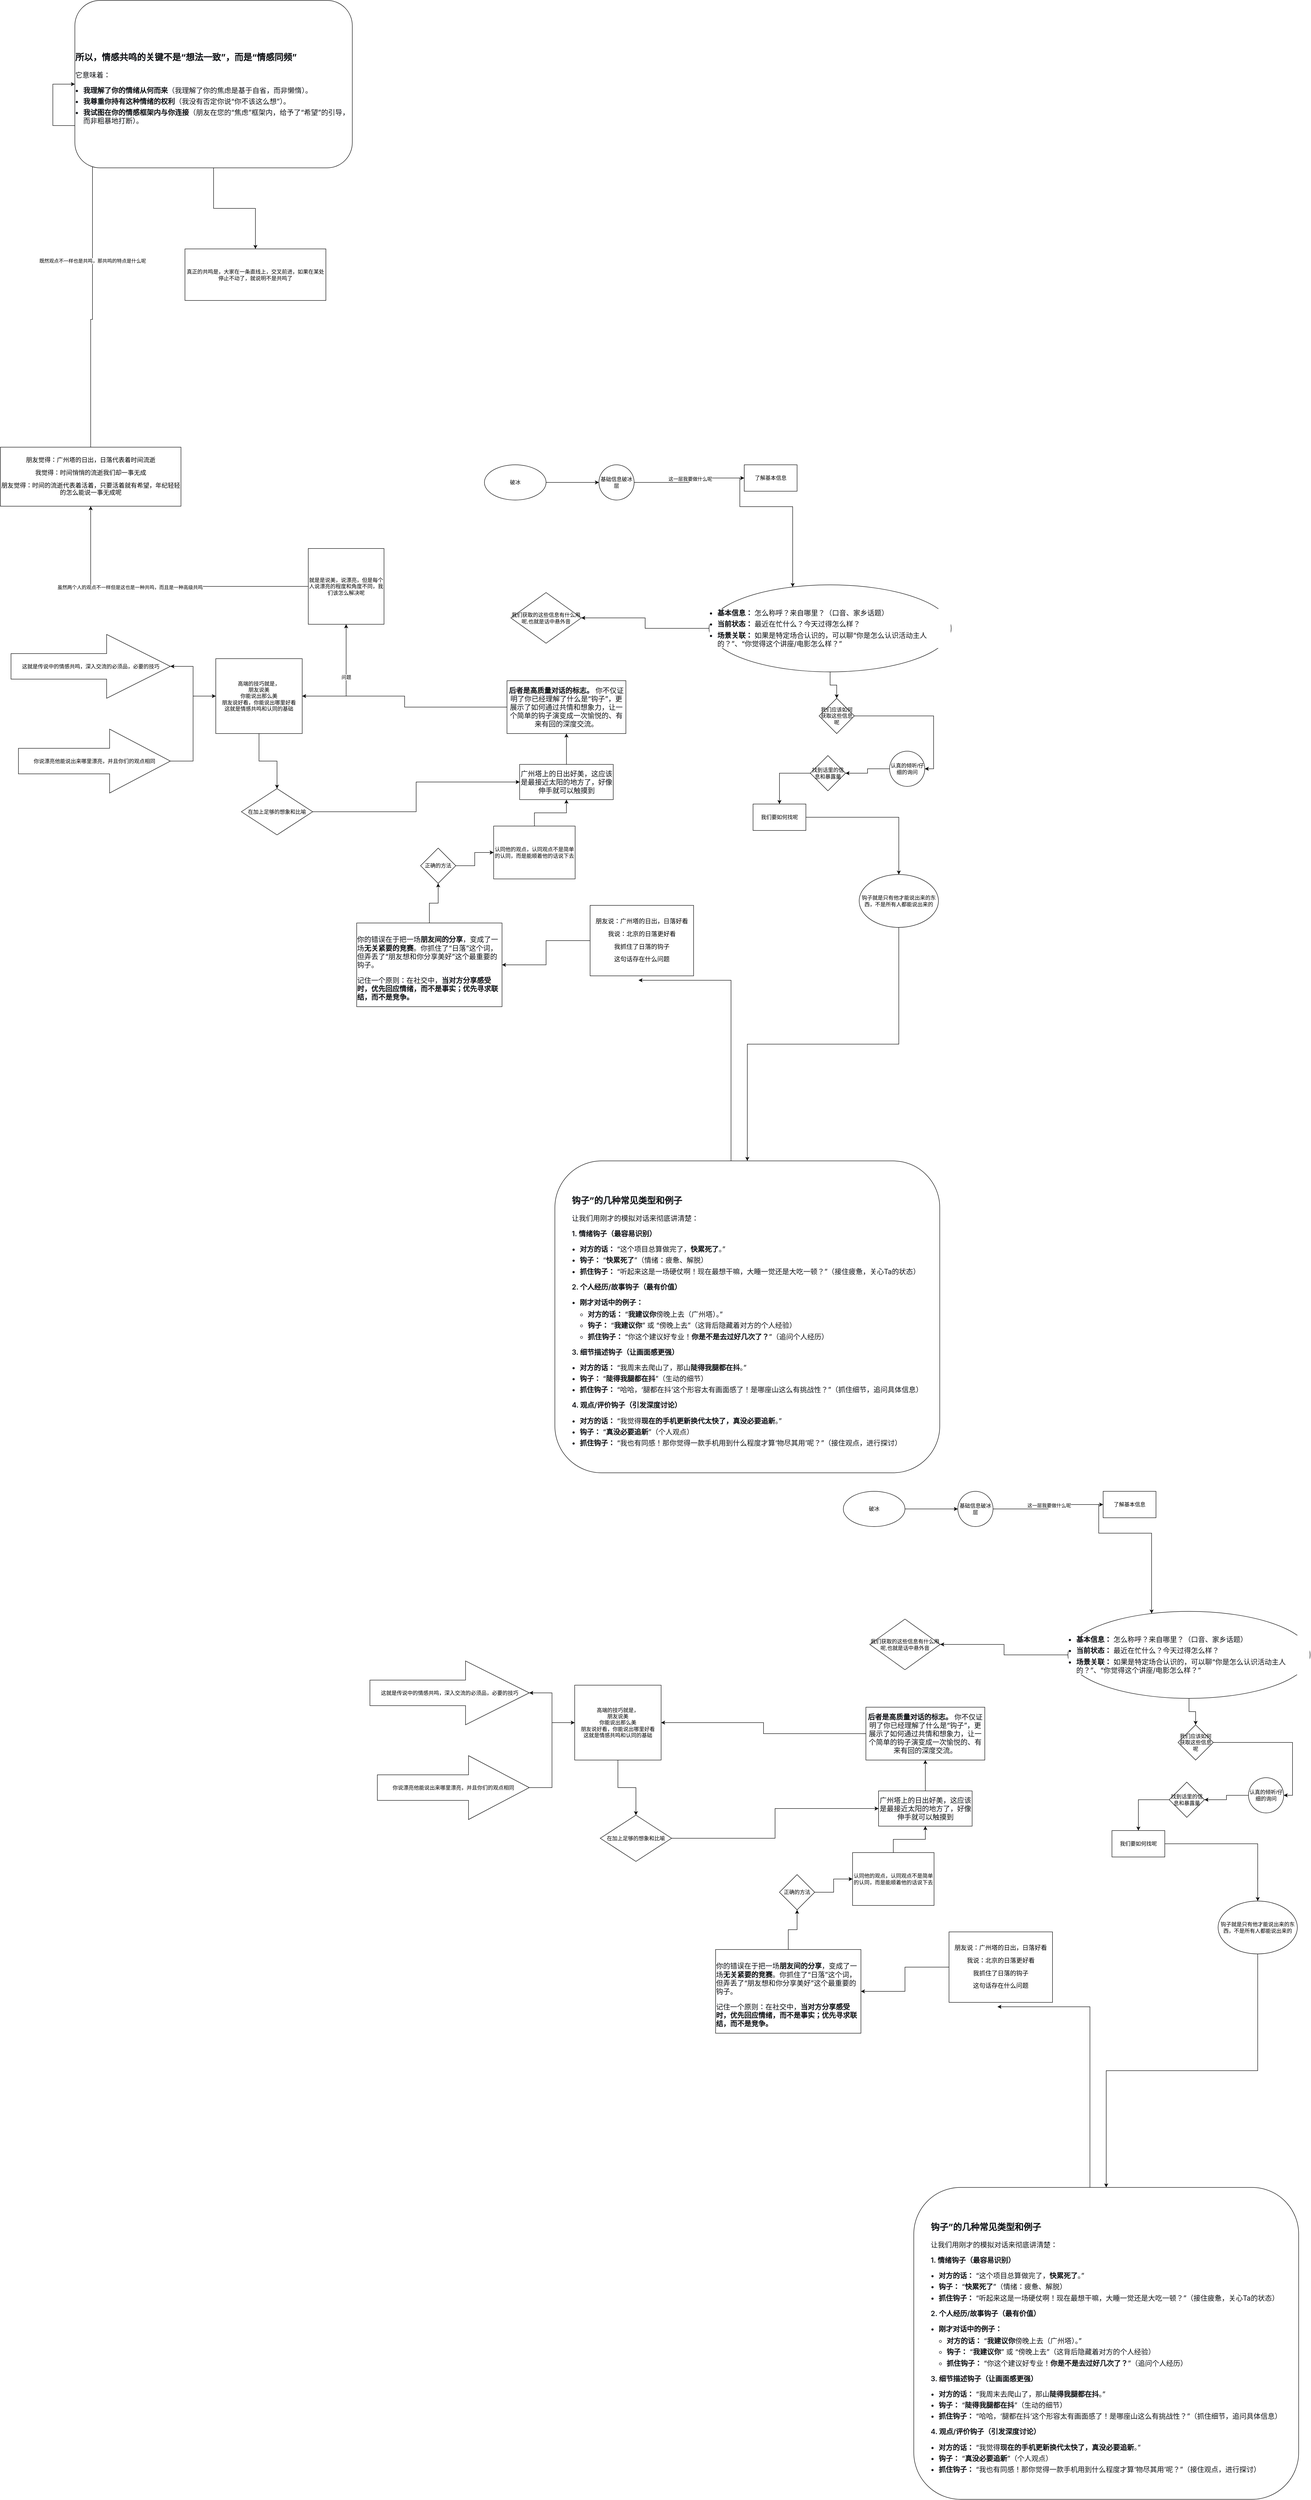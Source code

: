 <mxfile version="28.2.5">
  <diagram name="第 1 页" id="AGeTJb8UVXcxk-UrsSAC">
    <mxGraphModel dx="2333" dy="1997" grid="1" gridSize="10" guides="1" tooltips="1" connect="1" arrows="1" fold="1" page="1" pageScale="1" pageWidth="827" pageHeight="1169" math="0" shadow="0">
      <root>
        <mxCell id="0" />
        <mxCell id="1" parent="0" />
        <mxCell id="s5sqYUR8IV8YNfl6m3ap-2" style="edgeStyle=orthogonalEdgeStyle;rounded=0;orthogonalLoop=1;jettySize=auto;html=1;entryX=0;entryY=0.5;entryDx=0;entryDy=0;" parent="1" source="s5sqYUR8IV8YNfl6m3ap-1" target="s5sqYUR8IV8YNfl6m3ap-3" edge="1">
          <mxGeometry relative="1" as="geometry">
            <mxPoint x="540" y="320" as="targetPoint" />
          </mxGeometry>
        </mxCell>
        <mxCell id="s5sqYUR8IV8YNfl6m3ap-1" value="破冰" style="ellipse;whiteSpace=wrap;html=1;" parent="1" vertex="1">
          <mxGeometry x="300" y="280" width="140" height="80" as="geometry" />
        </mxCell>
        <mxCell id="s5sqYUR8IV8YNfl6m3ap-7" value="" style="edgeStyle=orthogonalEdgeStyle;rounded=0;orthogonalLoop=1;jettySize=auto;html=1;" parent="1" source="s5sqYUR8IV8YNfl6m3ap-3" target="s5sqYUR8IV8YNfl6m3ap-6" edge="1">
          <mxGeometry relative="1" as="geometry" />
        </mxCell>
        <mxCell id="s5sqYUR8IV8YNfl6m3ap-8" value="这一层我要做什么呢" style="edgeLabel;html=1;align=center;verticalAlign=middle;resizable=0;points=[];" parent="s5sqYUR8IV8YNfl6m3ap-7" vertex="1" connectable="0">
          <mxGeometry x="0.022" y="-2" relative="1" as="geometry">
            <mxPoint as="offset" />
          </mxGeometry>
        </mxCell>
        <mxCell id="s5sqYUR8IV8YNfl6m3ap-3" value="基础信息破冰层" style="ellipse;whiteSpace=wrap;html=1;" parent="1" vertex="1">
          <mxGeometry x="560" y="280" width="80" height="80" as="geometry" />
        </mxCell>
        <mxCell id="dfpeSX2jegoD5ngbccgk-2" value="" style="edgeStyle=orthogonalEdgeStyle;rounded=0;orthogonalLoop=1;jettySize=auto;html=1;" parent="1" source="s5sqYUR8IV8YNfl6m3ap-6" target="dfpeSX2jegoD5ngbccgk-1" edge="1">
          <mxGeometry relative="1" as="geometry">
            <Array as="points">
              <mxPoint x="880" y="310" />
              <mxPoint x="880" y="375" />
              <mxPoint x="1000" y="375" />
            </Array>
          </mxGeometry>
        </mxCell>
        <mxCell id="s5sqYUR8IV8YNfl6m3ap-6" value="了解基本信息" style="whiteSpace=wrap;html=1;" parent="1" vertex="1">
          <mxGeometry x="890" y="280" width="120" height="60" as="geometry" />
        </mxCell>
        <mxCell id="dfpeSX2jegoD5ngbccgk-5" value="" style="edgeStyle=orthogonalEdgeStyle;rounded=0;orthogonalLoop=1;jettySize=auto;html=1;" parent="1" source="dfpeSX2jegoD5ngbccgk-1" target="dfpeSX2jegoD5ngbccgk-4" edge="1">
          <mxGeometry relative="1" as="geometry" />
        </mxCell>
        <mxCell id="dfpeSX2jegoD5ngbccgk-31" style="edgeStyle=orthogonalEdgeStyle;rounded=0;orthogonalLoop=1;jettySize=auto;html=1;entryX=1;entryY=0.5;entryDx=0;entryDy=0;" parent="1" source="dfpeSX2jegoD5ngbccgk-1" target="dfpeSX2jegoD5ngbccgk-11" edge="1">
          <mxGeometry relative="1" as="geometry" />
        </mxCell>
        <mxCell id="dfpeSX2jegoD5ngbccgk-1" value="&lt;ul style=&quot;margin: 16px 0px; padding-left: 18px; color: rgb(15, 17, 21); font-family: quote-cjk-patch, Inter, system-ui, -apple-system, BlinkMacSystemFont, &amp;quot;Segoe UI&amp;quot;, Roboto, Oxygen, Ubuntu, Cantarell, &amp;quot;Open Sans&amp;quot;, &amp;quot;Helvetica Neue&amp;quot;, sans-serif; font-size: 16px; text-align: start; background-color: rgb(255, 255, 255);&quot;&gt;&lt;li&gt;&lt;p style=&quot;margin-top: 0px !important; margin-right: 0px; margin-bottom: 0px; margin-left: 0px;&quot; class=&quot;ds-markdown-paragraph&quot;&gt;&lt;span style=&quot;font-weight: 600;&quot;&gt;基本信息：&lt;/span&gt; 怎么称呼？来自哪里？（口音、家乡话题）&lt;/p&gt;&lt;/li&gt;&lt;li style=&quot;margin-top: 6px;&quot;&gt;&lt;p style=&quot;margin-top: 0px !important; margin-right: 0px; margin-bottom: 0px; margin-left: 0px;&quot; class=&quot;ds-markdown-paragraph&quot;&gt;&lt;span style=&quot;font-weight: 600;&quot;&gt;当前状态：&lt;/span&gt; 最近在忙什么？今天过得怎么样？&lt;/p&gt;&lt;/li&gt;&lt;li style=&quot;margin-top: 6px;&quot;&gt;&lt;p style=&quot;margin-top: 0px !important; margin-right: 0px; margin-bottom: 0px; margin-left: 0px;&quot; class=&quot;ds-markdown-paragraph&quot;&gt;&lt;span style=&quot;font-weight: 600;&quot;&gt;场景关联：&lt;/span&gt;&amp;nbsp;如果是特定场合认识的，可以聊“你是怎么认识活动主人的？”、“你觉得这个讲座/电影怎么样？”&lt;/p&gt;&lt;/li&gt;&lt;/ul&gt;" style="ellipse;whiteSpace=wrap;html=1;" parent="1" vertex="1">
          <mxGeometry x="810" y="552.5" width="550" height="197.5" as="geometry" />
        </mxCell>
        <mxCell id="dfpeSX2jegoD5ngbccgk-18" value="" style="edgeStyle=orthogonalEdgeStyle;rounded=0;orthogonalLoop=1;jettySize=auto;html=1;" parent="1" source="dfpeSX2jegoD5ngbccgk-3" target="dfpeSX2jegoD5ngbccgk-17" edge="1">
          <mxGeometry relative="1" as="geometry" />
        </mxCell>
        <mxCell id="dfpeSX2jegoD5ngbccgk-3" value="认真的倾听/仔细的询问" style="ellipse;whiteSpace=wrap;html=1;" parent="1" vertex="1">
          <mxGeometry x="1220" y="930" width="80" height="80" as="geometry" />
        </mxCell>
        <mxCell id="dfpeSX2jegoD5ngbccgk-6" style="edgeStyle=orthogonalEdgeStyle;rounded=0;orthogonalLoop=1;jettySize=auto;html=1;entryX=1;entryY=0.5;entryDx=0;entryDy=0;" parent="1" source="dfpeSX2jegoD5ngbccgk-4" target="dfpeSX2jegoD5ngbccgk-3" edge="1">
          <mxGeometry relative="1" as="geometry">
            <mxPoint x="780" y="810" as="targetPoint" />
          </mxGeometry>
        </mxCell>
        <mxCell id="dfpeSX2jegoD5ngbccgk-4" value="我们应该如何获取这些信息呢" style="rhombus;whiteSpace=wrap;html=1;" parent="1" vertex="1">
          <mxGeometry x="1060" y="810" width="80" height="80" as="geometry" />
        </mxCell>
        <mxCell id="dfpeSX2jegoD5ngbccgk-11" value="我们获取的这些信息有什么用呢,也就是话中悬外音" style="rhombus;whiteSpace=wrap;html=1;" parent="1" vertex="1">
          <mxGeometry x="360" y="570" width="160" height="115" as="geometry" />
        </mxCell>
        <mxCell id="dfpeSX2jegoD5ngbccgk-20" value="" style="edgeStyle=orthogonalEdgeStyle;rounded=0;orthogonalLoop=1;jettySize=auto;html=1;" parent="1" source="dfpeSX2jegoD5ngbccgk-17" target="dfpeSX2jegoD5ngbccgk-19" edge="1">
          <mxGeometry relative="1" as="geometry" />
        </mxCell>
        <mxCell id="dfpeSX2jegoD5ngbccgk-17" value="找到话里的信息和暴露量" style="rhombus;whiteSpace=wrap;html=1;" parent="1" vertex="1">
          <mxGeometry x="1040" y="940" width="80" height="80" as="geometry" />
        </mxCell>
        <mxCell id="dfpeSX2jegoD5ngbccgk-22" value="" style="edgeStyle=orthogonalEdgeStyle;rounded=0;orthogonalLoop=1;jettySize=auto;html=1;" parent="1" source="dfpeSX2jegoD5ngbccgk-19" target="dfpeSX2jegoD5ngbccgk-21" edge="1">
          <mxGeometry relative="1" as="geometry" />
        </mxCell>
        <mxCell id="dfpeSX2jegoD5ngbccgk-19" value="我们要如何找呢" style="whiteSpace=wrap;html=1;" parent="1" vertex="1">
          <mxGeometry x="910" y="1050" width="120" height="60" as="geometry" />
        </mxCell>
        <mxCell id="dfpeSX2jegoD5ngbccgk-27" value="" style="edgeStyle=orthogonalEdgeStyle;rounded=0;orthogonalLoop=1;jettySize=auto;html=1;entryX=0.5;entryY=0;entryDx=0;entryDy=0;" parent="1" source="dfpeSX2jegoD5ngbccgk-21" target="dfpeSX2jegoD5ngbccgk-30" edge="1">
          <mxGeometry relative="1" as="geometry">
            <mxPoint x="600" y="1260" as="targetPoint" />
          </mxGeometry>
        </mxCell>
        <mxCell id="dfpeSX2jegoD5ngbccgk-21" value="钩子就是只有他才能说出来的东西，不是所有人都能说出来的" style="ellipse;whiteSpace=wrap;html=1;" parent="1" vertex="1">
          <mxGeometry x="1151" y="1210" width="180" height="120" as="geometry" />
        </mxCell>
        <mxCell id="dfpeSX2jegoD5ngbccgk-63" style="edgeStyle=orthogonalEdgeStyle;rounded=0;orthogonalLoop=1;jettySize=auto;html=1;" parent="1" source="dfpeSX2jegoD5ngbccgk-30" edge="1">
          <mxGeometry relative="1" as="geometry">
            <mxPoint x="650" y="1450" as="targetPoint" />
            <Array as="points">
              <mxPoint x="860" y="1590" />
              <mxPoint x="860" y="1590" />
            </Array>
          </mxGeometry>
        </mxCell>
        <mxCell id="dfpeSX2jegoD5ngbccgk-30" value="&lt;h3 style=&quot;font-variant-numeric: normal; font-variant-east-asian: normal; font-variant-alternates: normal; font-size-adjust: none; font-kerning: auto; font-optical-sizing: auto; font-feature-settings: normal; font-variation-settings: normal; font-variant-position: normal; font-variant-emoji: normal; font-stretch: normal; font-size: 20px; line-height: 30px; font-family: quote-cjk-patch, Inter, system-ui, -apple-system, BlinkMacSystemFont, &amp;quot;Segoe UI&amp;quot;, Roboto, Oxygen, Ubuntu, Cantarell, &amp;quot;Open Sans&amp;quot;, &amp;quot;Helvetica Neue&amp;quot;, sans-serif; margin: 32px 0px 16px; color: rgb(15, 17, 21); text-align: start; background-color: rgb(255, 255, 255);&quot;&gt;&lt;span style=&quot;font-weight: inherit;&quot;&gt;钩子”的几种常见类型和例子&lt;/span&gt;&lt;/h3&gt;&lt;p style=&quot;margin: 16px 0px; color: rgb(15, 17, 21); font-family: quote-cjk-patch, Inter, system-ui, -apple-system, BlinkMacSystemFont, &amp;quot;Segoe UI&amp;quot;, Roboto, Oxygen, Ubuntu, Cantarell, &amp;quot;Open Sans&amp;quot;, &amp;quot;Helvetica Neue&amp;quot;, sans-serif; font-size: 16px; text-align: start; background-color: rgb(255, 255, 255);&quot; class=&quot;ds-markdown-paragraph&quot;&gt;让我们用刚才的模拟对话来彻底讲清楚：&lt;/p&gt;&lt;p style=&quot;margin: 16px 0px; color: rgb(15, 17, 21); font-family: quote-cjk-patch, Inter, system-ui, -apple-system, BlinkMacSystemFont, &amp;quot;Segoe UI&amp;quot;, Roboto, Oxygen, Ubuntu, Cantarell, &amp;quot;Open Sans&amp;quot;, &amp;quot;Helvetica Neue&amp;quot;, sans-serif; font-size: 16px; text-align: start; background-color: rgb(255, 255, 255);&quot; class=&quot;ds-markdown-paragraph&quot;&gt;&lt;span style=&quot;font-weight: 600;&quot;&gt;1. 情绪钩子（最容易识别）&lt;/span&gt;&lt;/p&gt;&lt;ul style=&quot;margin: 16px 0px; padding-left: 18px; color: rgb(15, 17, 21); font-family: quote-cjk-patch, Inter, system-ui, -apple-system, BlinkMacSystemFont, &amp;quot;Segoe UI&amp;quot;, Roboto, Oxygen, Ubuntu, Cantarell, &amp;quot;Open Sans&amp;quot;, &amp;quot;Helvetica Neue&amp;quot;, sans-serif; font-size: 16px; text-align: start; background-color: rgb(255, 255, 255);&quot;&gt;&lt;li&gt;&lt;p style=&quot;margin-top: 0px !important; margin-right: 0px; margin-bottom: 0px; margin-left: 0px;&quot; class=&quot;ds-markdown-paragraph&quot;&gt;&lt;span style=&quot;font-weight: 600;&quot;&gt;对方的话：&lt;/span&gt;&amp;nbsp;“这个项目总算做完了，&lt;span style=&quot;font-weight: 600;&quot;&gt;快累死了&lt;/span&gt;。”&lt;/p&gt;&lt;/li&gt;&lt;li style=&quot;margin-top: 6px;&quot;&gt;&lt;p style=&quot;margin-top: 0px !important; margin-right: 0px; margin-bottom: 0px; margin-left: 0px;&quot; class=&quot;ds-markdown-paragraph&quot;&gt;&lt;span style=&quot;font-weight: 600;&quot;&gt;钩子：&lt;/span&gt;&amp;nbsp;“&lt;span style=&quot;font-weight: 600;&quot;&gt;快累死了&lt;/span&gt;”（情绪：疲惫、解脱）&lt;/p&gt;&lt;/li&gt;&lt;li style=&quot;margin-top: 6px;&quot;&gt;&lt;p style=&quot;margin-top: 0px !important; margin-right: 0px; margin-bottom: 0px; margin-left: 0px;&quot; class=&quot;ds-markdown-paragraph&quot;&gt;&lt;span style=&quot;font-weight: 600;&quot;&gt;抓住钩子：&lt;/span&gt;&amp;nbsp;“听起来这是一场硬仗啊！现在最想干嘛，大睡一觉还是大吃一顿？”（接住疲惫，关心Ta的状态）&lt;/p&gt;&lt;/li&gt;&lt;/ul&gt;&lt;p style=&quot;margin: 16px 0px; color: rgb(15, 17, 21); font-family: quote-cjk-patch, Inter, system-ui, -apple-system, BlinkMacSystemFont, &amp;quot;Segoe UI&amp;quot;, Roboto, Oxygen, Ubuntu, Cantarell, &amp;quot;Open Sans&amp;quot;, &amp;quot;Helvetica Neue&amp;quot;, sans-serif; font-size: 16px; text-align: start; background-color: rgb(255, 255, 255);&quot; class=&quot;ds-markdown-paragraph&quot;&gt;&lt;span style=&quot;font-weight: 600;&quot;&gt;2. 个人经历/故事钩子（最有价值）&lt;/span&gt;&lt;/p&gt;&lt;ul style=&quot;margin: 16px 0px; padding-left: 18px; color: rgb(15, 17, 21); font-family: quote-cjk-patch, Inter, system-ui, -apple-system, BlinkMacSystemFont, &amp;quot;Segoe UI&amp;quot;, Roboto, Oxygen, Ubuntu, Cantarell, &amp;quot;Open Sans&amp;quot;, &amp;quot;Helvetica Neue&amp;quot;, sans-serif; font-size: 16px; text-align: start; background-color: rgb(255, 255, 255);&quot;&gt;&lt;li&gt;&lt;p style=&quot;margin-top: 0px !important; margin-right: 0px; margin-bottom: 8px; margin-left: 0px;&quot; class=&quot;ds-markdown-paragraph&quot;&gt;&lt;span style=&quot;font-weight: 600;&quot;&gt;刚才对话中的例子：&lt;/span&gt;&lt;/p&gt;&lt;ul style=&quot;margin: 4px 0px 0px; padding-left: 18px;&quot;&gt;&lt;li&gt;&lt;p style=&quot;margin-top: 0px !important; margin-right: 0px; margin-bottom: 0px; margin-left: 0px;&quot; class=&quot;ds-markdown-paragraph&quot;&gt;&lt;span style=&quot;font-weight: 600;&quot;&gt;对方的话：&lt;/span&gt;&amp;nbsp;“&lt;span style=&quot;font-weight: 600;&quot;&gt;我建议你&lt;/span&gt;傍晚上去（广州塔）。”&lt;/p&gt;&lt;/li&gt;&lt;li style=&quot;margin-top: 6px;&quot;&gt;&lt;p style=&quot;margin-top: 0px !important; margin-right: 0px; margin-bottom: 0px; margin-left: 0px;&quot; class=&quot;ds-markdown-paragraph&quot;&gt;&lt;span style=&quot;font-weight: 600;&quot;&gt;钩子：&lt;/span&gt;&amp;nbsp;“&lt;span style=&quot;font-weight: 600;&quot;&gt;我建议你&lt;/span&gt;” 或 “傍晚上去”（这背后隐藏着对方的个人经验）&lt;/p&gt;&lt;/li&gt;&lt;li style=&quot;margin-top: 6px;&quot;&gt;&lt;p style=&quot;margin-top: 0px !important; margin-right: 0px; margin-bottom: 0px; margin-left: 0px;&quot; class=&quot;ds-markdown-paragraph&quot;&gt;&lt;span style=&quot;font-weight: 600;&quot;&gt;抓住钩子：&lt;/span&gt;&amp;nbsp;“你这个建议好专业！&lt;span style=&quot;font-weight: 600;&quot;&gt;你是不是去过好几次了？&lt;/span&gt;”（追问个人经历）&lt;/p&gt;&lt;/li&gt;&lt;/ul&gt;&lt;/li&gt;&lt;/ul&gt;&lt;p style=&quot;margin: 16px 0px; color: rgb(15, 17, 21); font-family: quote-cjk-patch, Inter, system-ui, -apple-system, BlinkMacSystemFont, &amp;quot;Segoe UI&amp;quot;, Roboto, Oxygen, Ubuntu, Cantarell, &amp;quot;Open Sans&amp;quot;, &amp;quot;Helvetica Neue&amp;quot;, sans-serif; font-size: 16px; text-align: start; background-color: rgb(255, 255, 255);&quot; class=&quot;ds-markdown-paragraph&quot;&gt;&lt;span style=&quot;font-weight: 600;&quot;&gt;3. 细节描述钩子（让画面感更强）&lt;/span&gt;&lt;/p&gt;&lt;ul style=&quot;margin: 16px 0px; padding-left: 18px; color: rgb(15, 17, 21); font-family: quote-cjk-patch, Inter, system-ui, -apple-system, BlinkMacSystemFont, &amp;quot;Segoe UI&amp;quot;, Roboto, Oxygen, Ubuntu, Cantarell, &amp;quot;Open Sans&amp;quot;, &amp;quot;Helvetica Neue&amp;quot;, sans-serif; font-size: 16px; text-align: start; background-color: rgb(255, 255, 255);&quot;&gt;&lt;li&gt;&lt;p style=&quot;margin-top: 0px !important; margin-right: 0px; margin-bottom: 0px; margin-left: 0px;&quot; class=&quot;ds-markdown-paragraph&quot;&gt;&lt;span style=&quot;font-weight: 600;&quot;&gt;对方的话：&lt;/span&gt;&amp;nbsp;“我周末去爬山了，那山&lt;span style=&quot;font-weight: 600;&quot;&gt;陡得我腿都在抖&lt;/span&gt;。”&lt;/p&gt;&lt;/li&gt;&lt;li style=&quot;margin-top: 6px;&quot;&gt;&lt;p style=&quot;margin-top: 0px !important; margin-right: 0px; margin-bottom: 0px; margin-left: 0px;&quot; class=&quot;ds-markdown-paragraph&quot;&gt;&lt;span style=&quot;font-weight: 600;&quot;&gt;钩子：&lt;/span&gt;&amp;nbsp;“&lt;span style=&quot;font-weight: 600;&quot;&gt;陡得我腿都在抖&lt;/span&gt;”（生动的细节）&lt;/p&gt;&lt;/li&gt;&lt;li style=&quot;margin-top: 6px;&quot;&gt;&lt;p style=&quot;margin-top: 0px !important; margin-right: 0px; margin-bottom: 0px; margin-left: 0px;&quot; class=&quot;ds-markdown-paragraph&quot;&gt;&lt;span style=&quot;font-weight: 600;&quot;&gt;抓住钩子：&lt;/span&gt;&amp;nbsp;“哈哈，‘腿都在抖’这个形容太有画面感了！是哪座山这么有挑战性？”（抓住细节，追问具体信息）&lt;/p&gt;&lt;/li&gt;&lt;/ul&gt;&lt;p style=&quot;margin: 16px 0px; color: rgb(15, 17, 21); font-family: quote-cjk-patch, Inter, system-ui, -apple-system, BlinkMacSystemFont, &amp;quot;Segoe UI&amp;quot;, Roboto, Oxygen, Ubuntu, Cantarell, &amp;quot;Open Sans&amp;quot;, &amp;quot;Helvetica Neue&amp;quot;, sans-serif; font-size: 16px; text-align: start; background-color: rgb(255, 255, 255);&quot; class=&quot;ds-markdown-paragraph&quot;&gt;&lt;span style=&quot;font-weight: 600;&quot;&gt;4. 观点/评价钩子（引发深度讨论）&lt;/span&gt;&lt;/p&gt;&lt;ul style=&quot;margin: 16px 0px; padding-left: 18px; color: rgb(15, 17, 21); font-family: quote-cjk-patch, Inter, system-ui, -apple-system, BlinkMacSystemFont, &amp;quot;Segoe UI&amp;quot;, Roboto, Oxygen, Ubuntu, Cantarell, &amp;quot;Open Sans&amp;quot;, &amp;quot;Helvetica Neue&amp;quot;, sans-serif; font-size: 16px; text-align: start; background-color: rgb(255, 255, 255);&quot;&gt;&lt;li&gt;&lt;p style=&quot;margin-top: 0px !important; margin-right: 0px; margin-bottom: 0px; margin-left: 0px;&quot; class=&quot;ds-markdown-paragraph&quot;&gt;&lt;span style=&quot;font-weight: 600;&quot;&gt;对方的话：&lt;/span&gt;&amp;nbsp;“我觉得&lt;span style=&quot;font-weight: 600;&quot;&gt;现在的手机更新换代太快了，真没必要追新&lt;/span&gt;。”&lt;/p&gt;&lt;/li&gt;&lt;li style=&quot;margin-top: 6px;&quot;&gt;&lt;p style=&quot;margin-top: 0px !important; margin-right: 0px; margin-bottom: 0px; margin-left: 0px;&quot; class=&quot;ds-markdown-paragraph&quot;&gt;&lt;span style=&quot;font-weight: 600;&quot;&gt;钩子：&lt;/span&gt;&amp;nbsp;“&lt;span style=&quot;font-weight: 600;&quot;&gt;真没必要追新&lt;/span&gt;”（个人观点）&lt;/p&gt;&lt;/li&gt;&lt;li style=&quot;margin-top: 6px;&quot;&gt;&lt;p style=&quot;margin-top: 0px !important; margin-right: 0px; margin-bottom: 0px; margin-left: 0px;&quot; class=&quot;ds-markdown-paragraph&quot;&gt;&lt;span style=&quot;font-weight: 600;&quot;&gt;抓住钩子：&lt;/span&gt;&amp;nbsp;“我也有同感！那你觉得一款手机用到什么程度才算‘物尽其用’呢？”（接住观点，进行探讨）&lt;/p&gt;&lt;/li&gt;&lt;/ul&gt;" style="rounded=1;whiteSpace=wrap;html=1;" parent="1" vertex="1">
          <mxGeometry x="460" y="1860" width="874" height="708" as="geometry" />
        </mxCell>
        <mxCell id="dfpeSX2jegoD5ngbccgk-42" value="" style="edgeStyle=orthogonalEdgeStyle;rounded=0;orthogonalLoop=1;jettySize=auto;html=1;" parent="1" source="dfpeSX2jegoD5ngbccgk-32" target="dfpeSX2jegoD5ngbccgk-41" edge="1">
          <mxGeometry relative="1" as="geometry" />
        </mxCell>
        <mxCell id="dfpeSX2jegoD5ngbccgk-32" value="&lt;p class=&quot;MsoNormal&quot;&gt;&lt;span style=&quot;mso-spacerun:&#39;yes&#39;;font-family:宋体;mso-ascii-font-family:Calibri;&lt;br/&gt;mso-hansi-font-family:Calibri;mso-bidi-font-family:&#39;Times New Roman&#39;;font-size:10.5pt;&lt;br/&gt;mso-font-kerning:1.0pt;&quot;&gt;朋友说：广州塔的日出，日落好看&lt;/span&gt;&lt;span style=&quot;mso-spacerun:&#39;yes&#39;;font-family:宋体;mso-ascii-font-family:Calibri;&lt;br/&gt;mso-hansi-font-family:Calibri;mso-bidi-font-family:&#39;Times New Roman&#39;;font-size:10.5pt;&lt;br/&gt;mso-font-kerning:1.0pt;&quot;&gt;&lt;/span&gt;&lt;/p&gt;&lt;p class=&quot;MsoNormal&quot;&gt;&lt;span style=&quot;mso-spacerun:&#39;yes&#39;;font-family:宋体;mso-ascii-font-family:Calibri;&lt;br/&gt;mso-hansi-font-family:Calibri;mso-bidi-font-family:&#39;Times New Roman&#39;;font-size:10.5pt;&lt;br/&gt;mso-font-kerning:1.0pt;&quot;&gt;我说：北京的日落更好看&lt;/span&gt;&lt;span style=&quot;mso-spacerun:&#39;yes&#39;;font-family:宋体;mso-ascii-font-family:Calibri;&lt;br/&gt;mso-hansi-font-family:Calibri;mso-bidi-font-family:&#39;Times New Roman&#39;;font-size:10.5pt;&lt;br/&gt;mso-font-kerning:1.0pt;&quot;&gt;&lt;/span&gt;&lt;/p&gt;&lt;p class=&quot;MsoNormal&quot;&gt;&lt;span style=&quot;mso-spacerun:&#39;yes&#39;;font-family:宋体;mso-ascii-font-family:Calibri;&lt;br/&gt;mso-hansi-font-family:Calibri;mso-bidi-font-family:&#39;Times New Roman&#39;;font-size:10.5pt;&lt;br/&gt;mso-font-kerning:1.0pt;&quot;&gt;我抓住了日落的钩子&lt;/span&gt;&lt;span style=&quot;mso-spacerun:&#39;yes&#39;;font-family:宋体;mso-ascii-font-family:Calibri;&lt;br/&gt;mso-hansi-font-family:Calibri;mso-bidi-font-family:&#39;Times New Roman&#39;;font-size:10.5pt;&lt;br/&gt;mso-font-kerning:1.0pt;&quot;&gt;&lt;/span&gt;&lt;/p&gt;&lt;p class=&quot;MsoNormal&quot;&gt;&lt;span style=&quot;mso-spacerun:&#39;yes&#39;;font-family:宋体;mso-ascii-font-family:Calibri;&lt;br/&gt;mso-hansi-font-family:Calibri;mso-bidi-font-family:&#39;Times New Roman&#39;;font-size:10.5pt;&lt;br/&gt;mso-font-kerning:1.0pt;&quot;&gt;这句话存在什么问题&lt;/span&gt;&lt;span style=&quot;mso-spacerun:&#39;yes&#39;;font-family:Calibri;mso-fareast-font-family:宋体;&lt;br/&gt;mso-bidi-font-family:&#39;Times New Roman&#39;;font-size:10.5pt;mso-font-kerning:1.0pt;&quot;&gt;&lt;/span&gt;&lt;/p&gt;" style="whiteSpace=wrap;html=1;" parent="1" vertex="1">
          <mxGeometry x="540" y="1280" width="235" height="160" as="geometry" />
        </mxCell>
        <mxCell id="dfpeSX2jegoD5ngbccgk-44" value="" style="edgeStyle=orthogonalEdgeStyle;rounded=0;orthogonalLoop=1;jettySize=auto;html=1;" parent="1" source="dfpeSX2jegoD5ngbccgk-41" target="dfpeSX2jegoD5ngbccgk-43" edge="1">
          <mxGeometry relative="1" as="geometry" />
        </mxCell>
        <mxCell id="dfpeSX2jegoD5ngbccgk-41" value="&lt;p style=&quot;margin: 16px 0px; color: rgb(15, 17, 21); font-family: quote-cjk-patch, Inter, system-ui, -apple-system, BlinkMacSystemFont, &amp;quot;Segoe UI&amp;quot;, Roboto, Oxygen, Ubuntu, Cantarell, &amp;quot;Open Sans&amp;quot;, &amp;quot;Helvetica Neue&amp;quot;, sans-serif; font-size: 16px; text-align: start; background-color: rgb(255, 255, 255);&quot; class=&quot;ds-markdown-paragraph&quot;&gt;你的错误在于把一场&lt;span style=&quot;font-weight: 600;&quot;&gt;朋友间的分享&lt;/span&gt;，变成了一场&lt;span style=&quot;font-weight: 600;&quot;&gt;无关紧要的竞赛&lt;/span&gt;。你抓住了“日落”这个词，但弄丢了“朋友想和你分享美好”这个最重要的钩子。&lt;/p&gt;&lt;p style=&quot;margin-top: 16px; margin-right: 0px; margin-left: 0px; color: rgb(15, 17, 21); font-family: quote-cjk-patch, Inter, system-ui, -apple-system, BlinkMacSystemFont, &amp;quot;Segoe UI&amp;quot;, Roboto, Oxygen, Ubuntu, Cantarell, &amp;quot;Open Sans&amp;quot;, &amp;quot;Helvetica Neue&amp;quot;, sans-serif; font-size: 16px; text-align: start; background-color: rgb(255, 255, 255); margin-bottom: 0px !important;&quot; class=&quot;ds-markdown-paragraph&quot;&gt;记住一个原则：在社交中，&lt;span style=&quot;font-weight: 600;&quot;&gt;当对方分享感受时，优先回应情绪，而不是事实；优先寻求联结，而不是竞争。&lt;/span&gt;&lt;/p&gt;" style="whiteSpace=wrap;html=1;" parent="1" vertex="1">
          <mxGeometry x="10" y="1320" width="330" height="190" as="geometry" />
        </mxCell>
        <mxCell id="dfpeSX2jegoD5ngbccgk-46" value="" style="edgeStyle=orthogonalEdgeStyle;rounded=0;orthogonalLoop=1;jettySize=auto;html=1;" parent="1" source="dfpeSX2jegoD5ngbccgk-43" target="dfpeSX2jegoD5ngbccgk-45" edge="1">
          <mxGeometry relative="1" as="geometry" />
        </mxCell>
        <mxCell id="dfpeSX2jegoD5ngbccgk-43" value="正确的方法" style="rhombus;whiteSpace=wrap;html=1;" parent="1" vertex="1">
          <mxGeometry x="155" y="1150" width="80" height="80" as="geometry" />
        </mxCell>
        <mxCell id="dfpeSX2jegoD5ngbccgk-48" value="" style="edgeStyle=orthogonalEdgeStyle;rounded=0;orthogonalLoop=1;jettySize=auto;html=1;" parent="1" source="dfpeSX2jegoD5ngbccgk-45" target="dfpeSX2jegoD5ngbccgk-47" edge="1">
          <mxGeometry relative="1" as="geometry" />
        </mxCell>
        <mxCell id="dfpeSX2jegoD5ngbccgk-45" value="认同他的观点，认同观点不是简单的认同，而是能顺着他的话说下去" style="whiteSpace=wrap;html=1;" parent="1" vertex="1">
          <mxGeometry x="321" y="1100" width="185" height="120" as="geometry" />
        </mxCell>
        <mxCell id="dfpeSX2jegoD5ngbccgk-50" value="" style="edgeStyle=orthogonalEdgeStyle;rounded=0;orthogonalLoop=1;jettySize=auto;html=1;entryX=0.5;entryY=1;entryDx=0;entryDy=0;" parent="1" source="dfpeSX2jegoD5ngbccgk-47" target="dfpeSX2jegoD5ngbccgk-52" edge="1">
          <mxGeometry relative="1" as="geometry">
            <mxPoint x="455.7" y="920" as="targetPoint" />
          </mxGeometry>
        </mxCell>
        <mxCell id="dfpeSX2jegoD5ngbccgk-47" value="&lt;span style=&quot;color: rgb(15, 17, 21); font-family: quote-cjk-patch, Inter, system-ui, -apple-system, BlinkMacSystemFont, &amp;quot;Segoe UI&amp;quot;, Roboto, Oxygen, Ubuntu, Cantarell, &amp;quot;Open Sans&amp;quot;, &amp;quot;Helvetica Neue&amp;quot;, sans-serif; font-size: 16px; text-align: start; white-space-collapse: preserve;&quot;&gt;广州塔上的日出好美，这应该是最接近太阳的地方了，好像伸手就可以触摸到&lt;/span&gt;" style="whiteSpace=wrap;html=1;labelBackgroundColor=none;" parent="1" vertex="1">
          <mxGeometry x="380" y="960" width="212.5" height="80" as="geometry" />
        </mxCell>
        <mxCell id="dfpeSX2jegoD5ngbccgk-56" value="" style="edgeStyle=orthogonalEdgeStyle;rounded=0;orthogonalLoop=1;jettySize=auto;html=1;" parent="1" source="dfpeSX2jegoD5ngbccgk-52" target="dfpeSX2jegoD5ngbccgk-55" edge="1">
          <mxGeometry relative="1" as="geometry" />
        </mxCell>
        <mxCell id="dfpeSX2jegoD5ngbccgk-52" value="&lt;span style=&quot;font-weight: 600; color: rgb(15, 17, 21); font-family: quote-cjk-patch, Inter, system-ui, -apple-system, BlinkMacSystemFont, &amp;quot;Segoe UI&amp;quot;, Roboto, Oxygen, Ubuntu, Cantarell, &amp;quot;Open Sans&amp;quot;, &amp;quot;Helvetica Neue&amp;quot;, sans-serif; font-size: 16px; text-align: start; background-color: rgb(255, 255, 255);&quot;&gt;后者是高质量对话的标志。&lt;/span&gt;&lt;span style=&quot;color: rgb(15, 17, 21); font-family: quote-cjk-patch, Inter, system-ui, -apple-system, BlinkMacSystemFont, &amp;quot;Segoe UI&amp;quot;, Roboto, Oxygen, Ubuntu, Cantarell, &amp;quot;Open Sans&amp;quot;, &amp;quot;Helvetica Neue&amp;quot;, sans-serif; font-size: 16px; text-align: start; background-color: rgb(255, 255, 255);&quot;&gt;&amp;nbsp;你不仅证明了你已经理解了什么是“钩子”，更展示了如何通过共情和想象力，让一个简单的钩子演变成一次愉悦的、有来有回的深度交流。&lt;/span&gt;" style="rounded=0;whiteSpace=wrap;html=1;" parent="1" vertex="1">
          <mxGeometry x="351.25" y="770" width="270" height="120" as="geometry" />
        </mxCell>
        <mxCell id="dfpeSX2jegoD5ngbccgk-60" value="" style="edgeStyle=orthogonalEdgeStyle;rounded=0;orthogonalLoop=1;jettySize=auto;html=1;" parent="1" source="dfpeSX2jegoD5ngbccgk-55" target="dfpeSX2jegoD5ngbccgk-59" edge="1">
          <mxGeometry relative="1" as="geometry" />
        </mxCell>
        <mxCell id="dfpeSX2jegoD5ngbccgk-65" value="" style="edgeStyle=orthogonalEdgeStyle;rounded=0;orthogonalLoop=1;jettySize=auto;html=1;" parent="1" source="dfpeSX2jegoD5ngbccgk-55" target="dfpeSX2jegoD5ngbccgk-64" edge="1">
          <mxGeometry relative="1" as="geometry" />
        </mxCell>
        <mxCell id="WU8Q_QROA6nWLspVZ2c3-45" value="" style="edgeStyle=orthogonalEdgeStyle;rounded=0;orthogonalLoop=1;jettySize=auto;html=1;entryX=0.5;entryY=1;entryDx=0;entryDy=0;" edge="1" parent="1" source="dfpeSX2jegoD5ngbccgk-55" target="WU8Q_QROA6nWLspVZ2c3-47">
          <mxGeometry relative="1" as="geometry">
            <mxPoint x="-211.875" y="614.995" as="targetPoint" />
          </mxGeometry>
        </mxCell>
        <mxCell id="WU8Q_QROA6nWLspVZ2c3-46" value="问题" style="edgeLabel;html=1;align=center;verticalAlign=middle;resizable=0;points=[];" vertex="1" connectable="0" parent="WU8Q_QROA6nWLspVZ2c3-45">
          <mxGeometry x="0.091" relative="1" as="geometry">
            <mxPoint as="offset" />
          </mxGeometry>
        </mxCell>
        <mxCell id="dfpeSX2jegoD5ngbccgk-55" value="高端的技巧就是，&lt;div&gt;朋友说美&lt;/div&gt;&lt;div&gt;你能说出那么美&lt;/div&gt;&lt;div&gt;朋友说好看，你能说出哪里好看&lt;/div&gt;&lt;div&gt;这就是情感共鸣和认同的基础&lt;/div&gt;" style="whiteSpace=wrap;html=1;rounded=0;" parent="1" vertex="1">
          <mxGeometry x="-310" y="720" width="196.25" height="170" as="geometry" />
        </mxCell>
        <mxCell id="dfpeSX2jegoD5ngbccgk-61" style="edgeStyle=orthogonalEdgeStyle;rounded=0;orthogonalLoop=1;jettySize=auto;html=1;entryX=0;entryY=0.5;entryDx=0;entryDy=0;" parent="1" source="dfpeSX2jegoD5ngbccgk-59" target="dfpeSX2jegoD5ngbccgk-47" edge="1">
          <mxGeometry relative="1" as="geometry" />
        </mxCell>
        <mxCell id="dfpeSX2jegoD5ngbccgk-59" value="在加上足够的想象和比喻" style="rhombus;whiteSpace=wrap;html=1;rounded=0;" parent="1" vertex="1">
          <mxGeometry x="-251.87" y="1015" width="161.88" height="105" as="geometry" />
        </mxCell>
        <mxCell id="dfpeSX2jegoD5ngbccgk-64" value="这就是传说中的情感共鸣，深入交流的必须品，必要的技巧" style="shape=singleArrow;whiteSpace=wrap;html=1;arrowWidth=0.4;arrowSize=0.4;rounded=0;" parent="1" vertex="1">
          <mxGeometry x="-775" y="665" width="361.88" height="145" as="geometry" />
        </mxCell>
        <mxCell id="dfpeSX2jegoD5ngbccgk-68" style="edgeStyle=orthogonalEdgeStyle;rounded=0;orthogonalLoop=1;jettySize=auto;html=1;entryX=0;entryY=0.5;entryDx=0;entryDy=0;" parent="1" source="dfpeSX2jegoD5ngbccgk-67" target="dfpeSX2jegoD5ngbccgk-55" edge="1">
          <mxGeometry relative="1" as="geometry" />
        </mxCell>
        <mxCell id="dfpeSX2jegoD5ngbccgk-67" value="你说漂亮他能说出来哪里漂亮，并且你们的观点相同" style="shape=singleArrow;whiteSpace=wrap;html=1;arrowWidth=0.4;arrowSize=0.4;rounded=0;" parent="1" vertex="1">
          <mxGeometry x="-758.12" y="880" width="345" height="145" as="geometry" />
        </mxCell>
        <mxCell id="WU8Q_QROA6nWLspVZ2c3-1" style="edgeStyle=orthogonalEdgeStyle;rounded=0;orthogonalLoop=1;jettySize=auto;html=1;entryX=0;entryY=0.5;entryDx=0;entryDy=0;" edge="1" parent="1" source="WU8Q_QROA6nWLspVZ2c3-2" target="WU8Q_QROA6nWLspVZ2c3-5">
          <mxGeometry relative="1" as="geometry">
            <mxPoint x="1355" y="2650" as="targetPoint" />
          </mxGeometry>
        </mxCell>
        <mxCell id="WU8Q_QROA6nWLspVZ2c3-2" value="破冰" style="ellipse;whiteSpace=wrap;html=1;" vertex="1" parent="1">
          <mxGeometry x="1115" y="2610" width="140" height="80" as="geometry" />
        </mxCell>
        <mxCell id="WU8Q_QROA6nWLspVZ2c3-3" value="" style="edgeStyle=orthogonalEdgeStyle;rounded=0;orthogonalLoop=1;jettySize=auto;html=1;" edge="1" parent="1" source="WU8Q_QROA6nWLspVZ2c3-5" target="WU8Q_QROA6nWLspVZ2c3-7">
          <mxGeometry relative="1" as="geometry" />
        </mxCell>
        <mxCell id="WU8Q_QROA6nWLspVZ2c3-4" value="这一层我要做什么呢" style="edgeLabel;html=1;align=center;verticalAlign=middle;resizable=0;points=[];" vertex="1" connectable="0" parent="WU8Q_QROA6nWLspVZ2c3-3">
          <mxGeometry x="0.022" y="-2" relative="1" as="geometry">
            <mxPoint as="offset" />
          </mxGeometry>
        </mxCell>
        <mxCell id="WU8Q_QROA6nWLspVZ2c3-5" value="基础信息破冰层" style="ellipse;whiteSpace=wrap;html=1;" vertex="1" parent="1">
          <mxGeometry x="1375" y="2610" width="80" height="80" as="geometry" />
        </mxCell>
        <mxCell id="WU8Q_QROA6nWLspVZ2c3-6" value="" style="edgeStyle=orthogonalEdgeStyle;rounded=0;orthogonalLoop=1;jettySize=auto;html=1;" edge="1" parent="1" source="WU8Q_QROA6nWLspVZ2c3-7" target="WU8Q_QROA6nWLspVZ2c3-10">
          <mxGeometry relative="1" as="geometry">
            <Array as="points">
              <mxPoint x="1695" y="2640" />
              <mxPoint x="1695" y="2705" />
              <mxPoint x="1815" y="2705" />
            </Array>
          </mxGeometry>
        </mxCell>
        <mxCell id="WU8Q_QROA6nWLspVZ2c3-7" value="了解基本信息" style="whiteSpace=wrap;html=1;" vertex="1" parent="1">
          <mxGeometry x="1705" y="2610" width="120" height="60" as="geometry" />
        </mxCell>
        <mxCell id="WU8Q_QROA6nWLspVZ2c3-8" value="" style="edgeStyle=orthogonalEdgeStyle;rounded=0;orthogonalLoop=1;jettySize=auto;html=1;" edge="1" parent="1" source="WU8Q_QROA6nWLspVZ2c3-10" target="WU8Q_QROA6nWLspVZ2c3-14">
          <mxGeometry relative="1" as="geometry" />
        </mxCell>
        <mxCell id="WU8Q_QROA6nWLspVZ2c3-9" style="edgeStyle=orthogonalEdgeStyle;rounded=0;orthogonalLoop=1;jettySize=auto;html=1;entryX=1;entryY=0.5;entryDx=0;entryDy=0;" edge="1" parent="1" source="WU8Q_QROA6nWLspVZ2c3-10" target="WU8Q_QROA6nWLspVZ2c3-15">
          <mxGeometry relative="1" as="geometry" />
        </mxCell>
        <mxCell id="WU8Q_QROA6nWLspVZ2c3-10" value="&lt;ul style=&quot;margin: 16px 0px; padding-left: 18px; color: rgb(15, 17, 21); font-family: quote-cjk-patch, Inter, system-ui, -apple-system, BlinkMacSystemFont, &amp;quot;Segoe UI&amp;quot;, Roboto, Oxygen, Ubuntu, Cantarell, &amp;quot;Open Sans&amp;quot;, &amp;quot;Helvetica Neue&amp;quot;, sans-serif; font-size: 16px; text-align: start; background-color: rgb(255, 255, 255);&quot;&gt;&lt;li&gt;&lt;p style=&quot;margin-top: 0px !important; margin-right: 0px; margin-bottom: 0px; margin-left: 0px;&quot; class=&quot;ds-markdown-paragraph&quot;&gt;&lt;span style=&quot;font-weight: 600;&quot;&gt;基本信息：&lt;/span&gt; 怎么称呼？来自哪里？（口音、家乡话题）&lt;/p&gt;&lt;/li&gt;&lt;li style=&quot;margin-top: 6px;&quot;&gt;&lt;p style=&quot;margin-top: 0px !important; margin-right: 0px; margin-bottom: 0px; margin-left: 0px;&quot; class=&quot;ds-markdown-paragraph&quot;&gt;&lt;span style=&quot;font-weight: 600;&quot;&gt;当前状态：&lt;/span&gt; 最近在忙什么？今天过得怎么样？&lt;/p&gt;&lt;/li&gt;&lt;li style=&quot;margin-top: 6px;&quot;&gt;&lt;p style=&quot;margin-top: 0px !important; margin-right: 0px; margin-bottom: 0px; margin-left: 0px;&quot; class=&quot;ds-markdown-paragraph&quot;&gt;&lt;span style=&quot;font-weight: 600;&quot;&gt;场景关联：&lt;/span&gt;&amp;nbsp;如果是特定场合认识的，可以聊“你是怎么认识活动主人的？”、“你觉得这个讲座/电影怎么样？”&lt;/p&gt;&lt;/li&gt;&lt;/ul&gt;" style="ellipse;whiteSpace=wrap;html=1;" vertex="1" parent="1">
          <mxGeometry x="1625" y="2882.5" width="550" height="197.5" as="geometry" />
        </mxCell>
        <mxCell id="WU8Q_QROA6nWLspVZ2c3-11" value="" style="edgeStyle=orthogonalEdgeStyle;rounded=0;orthogonalLoop=1;jettySize=auto;html=1;" edge="1" parent="1" source="WU8Q_QROA6nWLspVZ2c3-12" target="WU8Q_QROA6nWLspVZ2c3-17">
          <mxGeometry relative="1" as="geometry" />
        </mxCell>
        <mxCell id="WU8Q_QROA6nWLspVZ2c3-12" value="认真的倾听/仔细的询问" style="ellipse;whiteSpace=wrap;html=1;" vertex="1" parent="1">
          <mxGeometry x="2035" y="3260" width="80" height="80" as="geometry" />
        </mxCell>
        <mxCell id="WU8Q_QROA6nWLspVZ2c3-13" style="edgeStyle=orthogonalEdgeStyle;rounded=0;orthogonalLoop=1;jettySize=auto;html=1;entryX=1;entryY=0.5;entryDx=0;entryDy=0;" edge="1" parent="1" source="WU8Q_QROA6nWLspVZ2c3-14" target="WU8Q_QROA6nWLspVZ2c3-12">
          <mxGeometry relative="1" as="geometry">
            <mxPoint x="1595" y="3140" as="targetPoint" />
          </mxGeometry>
        </mxCell>
        <mxCell id="WU8Q_QROA6nWLspVZ2c3-14" value="我们应该如何获取这些信息呢" style="rhombus;whiteSpace=wrap;html=1;" vertex="1" parent="1">
          <mxGeometry x="1875" y="3140" width="80" height="80" as="geometry" />
        </mxCell>
        <mxCell id="WU8Q_QROA6nWLspVZ2c3-15" value="我们获取的这些信息有什么用呢,也就是话中悬外音" style="rhombus;whiteSpace=wrap;html=1;" vertex="1" parent="1">
          <mxGeometry x="1175" y="2900" width="160" height="115" as="geometry" />
        </mxCell>
        <mxCell id="WU8Q_QROA6nWLspVZ2c3-16" value="" style="edgeStyle=orthogonalEdgeStyle;rounded=0;orthogonalLoop=1;jettySize=auto;html=1;" edge="1" parent="1" source="WU8Q_QROA6nWLspVZ2c3-17" target="WU8Q_QROA6nWLspVZ2c3-19">
          <mxGeometry relative="1" as="geometry" />
        </mxCell>
        <mxCell id="WU8Q_QROA6nWLspVZ2c3-17" value="找到话里的信息和暴露量" style="rhombus;whiteSpace=wrap;html=1;" vertex="1" parent="1">
          <mxGeometry x="1855" y="3270" width="80" height="80" as="geometry" />
        </mxCell>
        <mxCell id="WU8Q_QROA6nWLspVZ2c3-18" value="" style="edgeStyle=orthogonalEdgeStyle;rounded=0;orthogonalLoop=1;jettySize=auto;html=1;" edge="1" parent="1" source="WU8Q_QROA6nWLspVZ2c3-19" target="WU8Q_QROA6nWLspVZ2c3-21">
          <mxGeometry relative="1" as="geometry" />
        </mxCell>
        <mxCell id="WU8Q_QROA6nWLspVZ2c3-19" value="我们要如何找呢" style="whiteSpace=wrap;html=1;" vertex="1" parent="1">
          <mxGeometry x="1725" y="3380" width="120" height="60" as="geometry" />
        </mxCell>
        <mxCell id="WU8Q_QROA6nWLspVZ2c3-20" value="" style="edgeStyle=orthogonalEdgeStyle;rounded=0;orthogonalLoop=1;jettySize=auto;html=1;entryX=0.5;entryY=0;entryDx=0;entryDy=0;" edge="1" parent="1" source="WU8Q_QROA6nWLspVZ2c3-21" target="WU8Q_QROA6nWLspVZ2c3-23">
          <mxGeometry relative="1" as="geometry">
            <mxPoint x="1415" y="3590" as="targetPoint" />
          </mxGeometry>
        </mxCell>
        <mxCell id="WU8Q_QROA6nWLspVZ2c3-21" value="钩子就是只有他才能说出来的东西，不是所有人都能说出来的" style="ellipse;whiteSpace=wrap;html=1;" vertex="1" parent="1">
          <mxGeometry x="1966" y="3540" width="180" height="120" as="geometry" />
        </mxCell>
        <mxCell id="WU8Q_QROA6nWLspVZ2c3-22" style="edgeStyle=orthogonalEdgeStyle;rounded=0;orthogonalLoop=1;jettySize=auto;html=1;" edge="1" parent="1" source="WU8Q_QROA6nWLspVZ2c3-23">
          <mxGeometry relative="1" as="geometry">
            <mxPoint x="1465" y="3780" as="targetPoint" />
            <Array as="points">
              <mxPoint x="1675" y="3920" />
              <mxPoint x="1675" y="3920" />
            </Array>
          </mxGeometry>
        </mxCell>
        <mxCell id="WU8Q_QROA6nWLspVZ2c3-23" value="&lt;h3 style=&quot;font-variant-numeric: normal; font-variant-east-asian: normal; font-variant-alternates: normal; font-size-adjust: none; font-kerning: auto; font-optical-sizing: auto; font-feature-settings: normal; font-variation-settings: normal; font-variant-position: normal; font-variant-emoji: normal; font-stretch: normal; font-size: 20px; line-height: 30px; font-family: quote-cjk-patch, Inter, system-ui, -apple-system, BlinkMacSystemFont, &amp;quot;Segoe UI&amp;quot;, Roboto, Oxygen, Ubuntu, Cantarell, &amp;quot;Open Sans&amp;quot;, &amp;quot;Helvetica Neue&amp;quot;, sans-serif; margin: 32px 0px 16px; color: rgb(15, 17, 21); text-align: start; background-color: rgb(255, 255, 255);&quot;&gt;&lt;span style=&quot;font-weight: inherit;&quot;&gt;钩子”的几种常见类型和例子&lt;/span&gt;&lt;/h3&gt;&lt;p style=&quot;margin: 16px 0px; color: rgb(15, 17, 21); font-family: quote-cjk-patch, Inter, system-ui, -apple-system, BlinkMacSystemFont, &amp;quot;Segoe UI&amp;quot;, Roboto, Oxygen, Ubuntu, Cantarell, &amp;quot;Open Sans&amp;quot;, &amp;quot;Helvetica Neue&amp;quot;, sans-serif; font-size: 16px; text-align: start; background-color: rgb(255, 255, 255);&quot; class=&quot;ds-markdown-paragraph&quot;&gt;让我们用刚才的模拟对话来彻底讲清楚：&lt;/p&gt;&lt;p style=&quot;margin: 16px 0px; color: rgb(15, 17, 21); font-family: quote-cjk-patch, Inter, system-ui, -apple-system, BlinkMacSystemFont, &amp;quot;Segoe UI&amp;quot;, Roboto, Oxygen, Ubuntu, Cantarell, &amp;quot;Open Sans&amp;quot;, &amp;quot;Helvetica Neue&amp;quot;, sans-serif; font-size: 16px; text-align: start; background-color: rgb(255, 255, 255);&quot; class=&quot;ds-markdown-paragraph&quot;&gt;&lt;span style=&quot;font-weight: 600;&quot;&gt;1. 情绪钩子（最容易识别）&lt;/span&gt;&lt;/p&gt;&lt;ul style=&quot;margin: 16px 0px; padding-left: 18px; color: rgb(15, 17, 21); font-family: quote-cjk-patch, Inter, system-ui, -apple-system, BlinkMacSystemFont, &amp;quot;Segoe UI&amp;quot;, Roboto, Oxygen, Ubuntu, Cantarell, &amp;quot;Open Sans&amp;quot;, &amp;quot;Helvetica Neue&amp;quot;, sans-serif; font-size: 16px; text-align: start; background-color: rgb(255, 255, 255);&quot;&gt;&lt;li&gt;&lt;p style=&quot;margin-top: 0px !important; margin-right: 0px; margin-bottom: 0px; margin-left: 0px;&quot; class=&quot;ds-markdown-paragraph&quot;&gt;&lt;span style=&quot;font-weight: 600;&quot;&gt;对方的话：&lt;/span&gt;&amp;nbsp;“这个项目总算做完了，&lt;span style=&quot;font-weight: 600;&quot;&gt;快累死了&lt;/span&gt;。”&lt;/p&gt;&lt;/li&gt;&lt;li style=&quot;margin-top: 6px;&quot;&gt;&lt;p style=&quot;margin-top: 0px !important; margin-right: 0px; margin-bottom: 0px; margin-left: 0px;&quot; class=&quot;ds-markdown-paragraph&quot;&gt;&lt;span style=&quot;font-weight: 600;&quot;&gt;钩子：&lt;/span&gt;&amp;nbsp;“&lt;span style=&quot;font-weight: 600;&quot;&gt;快累死了&lt;/span&gt;”（情绪：疲惫、解脱）&lt;/p&gt;&lt;/li&gt;&lt;li style=&quot;margin-top: 6px;&quot;&gt;&lt;p style=&quot;margin-top: 0px !important; margin-right: 0px; margin-bottom: 0px; margin-left: 0px;&quot; class=&quot;ds-markdown-paragraph&quot;&gt;&lt;span style=&quot;font-weight: 600;&quot;&gt;抓住钩子：&lt;/span&gt;&amp;nbsp;“听起来这是一场硬仗啊！现在最想干嘛，大睡一觉还是大吃一顿？”（接住疲惫，关心Ta的状态）&lt;/p&gt;&lt;/li&gt;&lt;/ul&gt;&lt;p style=&quot;margin: 16px 0px; color: rgb(15, 17, 21); font-family: quote-cjk-patch, Inter, system-ui, -apple-system, BlinkMacSystemFont, &amp;quot;Segoe UI&amp;quot;, Roboto, Oxygen, Ubuntu, Cantarell, &amp;quot;Open Sans&amp;quot;, &amp;quot;Helvetica Neue&amp;quot;, sans-serif; font-size: 16px; text-align: start; background-color: rgb(255, 255, 255);&quot; class=&quot;ds-markdown-paragraph&quot;&gt;&lt;span style=&quot;font-weight: 600;&quot;&gt;2. 个人经历/故事钩子（最有价值）&lt;/span&gt;&lt;/p&gt;&lt;ul style=&quot;margin: 16px 0px; padding-left: 18px; color: rgb(15, 17, 21); font-family: quote-cjk-patch, Inter, system-ui, -apple-system, BlinkMacSystemFont, &amp;quot;Segoe UI&amp;quot;, Roboto, Oxygen, Ubuntu, Cantarell, &amp;quot;Open Sans&amp;quot;, &amp;quot;Helvetica Neue&amp;quot;, sans-serif; font-size: 16px; text-align: start; background-color: rgb(255, 255, 255);&quot;&gt;&lt;li&gt;&lt;p style=&quot;margin-top: 0px !important; margin-right: 0px; margin-bottom: 8px; margin-left: 0px;&quot; class=&quot;ds-markdown-paragraph&quot;&gt;&lt;span style=&quot;font-weight: 600;&quot;&gt;刚才对话中的例子：&lt;/span&gt;&lt;/p&gt;&lt;ul style=&quot;margin: 4px 0px 0px; padding-left: 18px;&quot;&gt;&lt;li&gt;&lt;p style=&quot;margin-top: 0px !important; margin-right: 0px; margin-bottom: 0px; margin-left: 0px;&quot; class=&quot;ds-markdown-paragraph&quot;&gt;&lt;span style=&quot;font-weight: 600;&quot;&gt;对方的话：&lt;/span&gt;&amp;nbsp;“&lt;span style=&quot;font-weight: 600;&quot;&gt;我建议你&lt;/span&gt;傍晚上去（广州塔）。”&lt;/p&gt;&lt;/li&gt;&lt;li style=&quot;margin-top: 6px;&quot;&gt;&lt;p style=&quot;margin-top: 0px !important; margin-right: 0px; margin-bottom: 0px; margin-left: 0px;&quot; class=&quot;ds-markdown-paragraph&quot;&gt;&lt;span style=&quot;font-weight: 600;&quot;&gt;钩子：&lt;/span&gt;&amp;nbsp;“&lt;span style=&quot;font-weight: 600;&quot;&gt;我建议你&lt;/span&gt;” 或 “傍晚上去”（这背后隐藏着对方的个人经验）&lt;/p&gt;&lt;/li&gt;&lt;li style=&quot;margin-top: 6px;&quot;&gt;&lt;p style=&quot;margin-top: 0px !important; margin-right: 0px; margin-bottom: 0px; margin-left: 0px;&quot; class=&quot;ds-markdown-paragraph&quot;&gt;&lt;span style=&quot;font-weight: 600;&quot;&gt;抓住钩子：&lt;/span&gt;&amp;nbsp;“你这个建议好专业！&lt;span style=&quot;font-weight: 600;&quot;&gt;你是不是去过好几次了？&lt;/span&gt;”（追问个人经历）&lt;/p&gt;&lt;/li&gt;&lt;/ul&gt;&lt;/li&gt;&lt;/ul&gt;&lt;p style=&quot;margin: 16px 0px; color: rgb(15, 17, 21); font-family: quote-cjk-patch, Inter, system-ui, -apple-system, BlinkMacSystemFont, &amp;quot;Segoe UI&amp;quot;, Roboto, Oxygen, Ubuntu, Cantarell, &amp;quot;Open Sans&amp;quot;, &amp;quot;Helvetica Neue&amp;quot;, sans-serif; font-size: 16px; text-align: start; background-color: rgb(255, 255, 255);&quot; class=&quot;ds-markdown-paragraph&quot;&gt;&lt;span style=&quot;font-weight: 600;&quot;&gt;3. 细节描述钩子（让画面感更强）&lt;/span&gt;&lt;/p&gt;&lt;ul style=&quot;margin: 16px 0px; padding-left: 18px; color: rgb(15, 17, 21); font-family: quote-cjk-patch, Inter, system-ui, -apple-system, BlinkMacSystemFont, &amp;quot;Segoe UI&amp;quot;, Roboto, Oxygen, Ubuntu, Cantarell, &amp;quot;Open Sans&amp;quot;, &amp;quot;Helvetica Neue&amp;quot;, sans-serif; font-size: 16px; text-align: start; background-color: rgb(255, 255, 255);&quot;&gt;&lt;li&gt;&lt;p style=&quot;margin-top: 0px !important; margin-right: 0px; margin-bottom: 0px; margin-left: 0px;&quot; class=&quot;ds-markdown-paragraph&quot;&gt;&lt;span style=&quot;font-weight: 600;&quot;&gt;对方的话：&lt;/span&gt;&amp;nbsp;“我周末去爬山了，那山&lt;span style=&quot;font-weight: 600;&quot;&gt;陡得我腿都在抖&lt;/span&gt;。”&lt;/p&gt;&lt;/li&gt;&lt;li style=&quot;margin-top: 6px;&quot;&gt;&lt;p style=&quot;margin-top: 0px !important; margin-right: 0px; margin-bottom: 0px; margin-left: 0px;&quot; class=&quot;ds-markdown-paragraph&quot;&gt;&lt;span style=&quot;font-weight: 600;&quot;&gt;钩子：&lt;/span&gt;&amp;nbsp;“&lt;span style=&quot;font-weight: 600;&quot;&gt;陡得我腿都在抖&lt;/span&gt;”（生动的细节）&lt;/p&gt;&lt;/li&gt;&lt;li style=&quot;margin-top: 6px;&quot;&gt;&lt;p style=&quot;margin-top: 0px !important; margin-right: 0px; margin-bottom: 0px; margin-left: 0px;&quot; class=&quot;ds-markdown-paragraph&quot;&gt;&lt;span style=&quot;font-weight: 600;&quot;&gt;抓住钩子：&lt;/span&gt;&amp;nbsp;“哈哈，‘腿都在抖’这个形容太有画面感了！是哪座山这么有挑战性？”（抓住细节，追问具体信息）&lt;/p&gt;&lt;/li&gt;&lt;/ul&gt;&lt;p style=&quot;margin: 16px 0px; color: rgb(15, 17, 21); font-family: quote-cjk-patch, Inter, system-ui, -apple-system, BlinkMacSystemFont, &amp;quot;Segoe UI&amp;quot;, Roboto, Oxygen, Ubuntu, Cantarell, &amp;quot;Open Sans&amp;quot;, &amp;quot;Helvetica Neue&amp;quot;, sans-serif; font-size: 16px; text-align: start; background-color: rgb(255, 255, 255);&quot; class=&quot;ds-markdown-paragraph&quot;&gt;&lt;span style=&quot;font-weight: 600;&quot;&gt;4. 观点/评价钩子（引发深度讨论）&lt;/span&gt;&lt;/p&gt;&lt;ul style=&quot;margin: 16px 0px; padding-left: 18px; color: rgb(15, 17, 21); font-family: quote-cjk-patch, Inter, system-ui, -apple-system, BlinkMacSystemFont, &amp;quot;Segoe UI&amp;quot;, Roboto, Oxygen, Ubuntu, Cantarell, &amp;quot;Open Sans&amp;quot;, &amp;quot;Helvetica Neue&amp;quot;, sans-serif; font-size: 16px; text-align: start; background-color: rgb(255, 255, 255);&quot;&gt;&lt;li&gt;&lt;p style=&quot;margin-top: 0px !important; margin-right: 0px; margin-bottom: 0px; margin-left: 0px;&quot; class=&quot;ds-markdown-paragraph&quot;&gt;&lt;span style=&quot;font-weight: 600;&quot;&gt;对方的话：&lt;/span&gt;&amp;nbsp;“我觉得&lt;span style=&quot;font-weight: 600;&quot;&gt;现在的手机更新换代太快了，真没必要追新&lt;/span&gt;。”&lt;/p&gt;&lt;/li&gt;&lt;li style=&quot;margin-top: 6px;&quot;&gt;&lt;p style=&quot;margin-top: 0px !important; margin-right: 0px; margin-bottom: 0px; margin-left: 0px;&quot; class=&quot;ds-markdown-paragraph&quot;&gt;&lt;span style=&quot;font-weight: 600;&quot;&gt;钩子：&lt;/span&gt;&amp;nbsp;“&lt;span style=&quot;font-weight: 600;&quot;&gt;真没必要追新&lt;/span&gt;”（个人观点）&lt;/p&gt;&lt;/li&gt;&lt;li style=&quot;margin-top: 6px;&quot;&gt;&lt;p style=&quot;margin-top: 0px !important; margin-right: 0px; margin-bottom: 0px; margin-left: 0px;&quot; class=&quot;ds-markdown-paragraph&quot;&gt;&lt;span style=&quot;font-weight: 600;&quot;&gt;抓住钩子：&lt;/span&gt;&amp;nbsp;“我也有同感！那你觉得一款手机用到什么程度才算‘物尽其用’呢？”（接住观点，进行探讨）&lt;/p&gt;&lt;/li&gt;&lt;/ul&gt;" style="rounded=1;whiteSpace=wrap;html=1;" vertex="1" parent="1">
          <mxGeometry x="1275" y="4190" width="874" height="708" as="geometry" />
        </mxCell>
        <mxCell id="WU8Q_QROA6nWLspVZ2c3-24" value="" style="edgeStyle=orthogonalEdgeStyle;rounded=0;orthogonalLoop=1;jettySize=auto;html=1;" edge="1" parent="1" source="WU8Q_QROA6nWLspVZ2c3-25" target="WU8Q_QROA6nWLspVZ2c3-27">
          <mxGeometry relative="1" as="geometry" />
        </mxCell>
        <mxCell id="WU8Q_QROA6nWLspVZ2c3-25" value="&lt;p class=&quot;MsoNormal&quot;&gt;&lt;span style=&quot;mso-spacerun:&#39;yes&#39;;font-family:宋体;mso-ascii-font-family:Calibri;&lt;br/&gt;mso-hansi-font-family:Calibri;mso-bidi-font-family:&#39;Times New Roman&#39;;font-size:10.5pt;&lt;br/&gt;mso-font-kerning:1.0pt;&quot;&gt;朋友说：广州塔的日出，日落好看&lt;/span&gt;&lt;span style=&quot;mso-spacerun:&#39;yes&#39;;font-family:宋体;mso-ascii-font-family:Calibri;&lt;br/&gt;mso-hansi-font-family:Calibri;mso-bidi-font-family:&#39;Times New Roman&#39;;font-size:10.5pt;&lt;br/&gt;mso-font-kerning:1.0pt;&quot;&gt;&lt;/span&gt;&lt;/p&gt;&lt;p class=&quot;MsoNormal&quot;&gt;&lt;span style=&quot;mso-spacerun:&#39;yes&#39;;font-family:宋体;mso-ascii-font-family:Calibri;&lt;br/&gt;mso-hansi-font-family:Calibri;mso-bidi-font-family:&#39;Times New Roman&#39;;font-size:10.5pt;&lt;br/&gt;mso-font-kerning:1.0pt;&quot;&gt;我说：北京的日落更好看&lt;/span&gt;&lt;span style=&quot;mso-spacerun:&#39;yes&#39;;font-family:宋体;mso-ascii-font-family:Calibri;&lt;br/&gt;mso-hansi-font-family:Calibri;mso-bidi-font-family:&#39;Times New Roman&#39;;font-size:10.5pt;&lt;br/&gt;mso-font-kerning:1.0pt;&quot;&gt;&lt;/span&gt;&lt;/p&gt;&lt;p class=&quot;MsoNormal&quot;&gt;&lt;span style=&quot;mso-spacerun:&#39;yes&#39;;font-family:宋体;mso-ascii-font-family:Calibri;&lt;br/&gt;mso-hansi-font-family:Calibri;mso-bidi-font-family:&#39;Times New Roman&#39;;font-size:10.5pt;&lt;br/&gt;mso-font-kerning:1.0pt;&quot;&gt;我抓住了日落的钩子&lt;/span&gt;&lt;span style=&quot;mso-spacerun:&#39;yes&#39;;font-family:宋体;mso-ascii-font-family:Calibri;&lt;br/&gt;mso-hansi-font-family:Calibri;mso-bidi-font-family:&#39;Times New Roman&#39;;font-size:10.5pt;&lt;br/&gt;mso-font-kerning:1.0pt;&quot;&gt;&lt;/span&gt;&lt;/p&gt;&lt;p class=&quot;MsoNormal&quot;&gt;&lt;span style=&quot;mso-spacerun:&#39;yes&#39;;font-family:宋体;mso-ascii-font-family:Calibri;&lt;br/&gt;mso-hansi-font-family:Calibri;mso-bidi-font-family:&#39;Times New Roman&#39;;font-size:10.5pt;&lt;br/&gt;mso-font-kerning:1.0pt;&quot;&gt;这句话存在什么问题&lt;/span&gt;&lt;span style=&quot;mso-spacerun:&#39;yes&#39;;font-family:Calibri;mso-fareast-font-family:宋体;&lt;br/&gt;mso-bidi-font-family:&#39;Times New Roman&#39;;font-size:10.5pt;mso-font-kerning:1.0pt;&quot;&gt;&lt;/span&gt;&lt;/p&gt;" style="whiteSpace=wrap;html=1;" vertex="1" parent="1">
          <mxGeometry x="1355" y="3610" width="235" height="160" as="geometry" />
        </mxCell>
        <mxCell id="WU8Q_QROA6nWLspVZ2c3-26" value="" style="edgeStyle=orthogonalEdgeStyle;rounded=0;orthogonalLoop=1;jettySize=auto;html=1;" edge="1" parent="1" source="WU8Q_QROA6nWLspVZ2c3-27" target="WU8Q_QROA6nWLspVZ2c3-29">
          <mxGeometry relative="1" as="geometry" />
        </mxCell>
        <mxCell id="WU8Q_QROA6nWLspVZ2c3-27" value="&lt;p style=&quot;margin: 16px 0px; color: rgb(15, 17, 21); font-family: quote-cjk-patch, Inter, system-ui, -apple-system, BlinkMacSystemFont, &amp;quot;Segoe UI&amp;quot;, Roboto, Oxygen, Ubuntu, Cantarell, &amp;quot;Open Sans&amp;quot;, &amp;quot;Helvetica Neue&amp;quot;, sans-serif; font-size: 16px; text-align: start; background-color: rgb(255, 255, 255);&quot; class=&quot;ds-markdown-paragraph&quot;&gt;你的错误在于把一场&lt;span style=&quot;font-weight: 600;&quot;&gt;朋友间的分享&lt;/span&gt;，变成了一场&lt;span style=&quot;font-weight: 600;&quot;&gt;无关紧要的竞赛&lt;/span&gt;。你抓住了“日落”这个词，但弄丢了“朋友想和你分享美好”这个最重要的钩子。&lt;/p&gt;&lt;p style=&quot;margin-top: 16px; margin-right: 0px; margin-left: 0px; color: rgb(15, 17, 21); font-family: quote-cjk-patch, Inter, system-ui, -apple-system, BlinkMacSystemFont, &amp;quot;Segoe UI&amp;quot;, Roboto, Oxygen, Ubuntu, Cantarell, &amp;quot;Open Sans&amp;quot;, &amp;quot;Helvetica Neue&amp;quot;, sans-serif; font-size: 16px; text-align: start; background-color: rgb(255, 255, 255); margin-bottom: 0px !important;&quot; class=&quot;ds-markdown-paragraph&quot;&gt;记住一个原则：在社交中，&lt;span style=&quot;font-weight: 600;&quot;&gt;当对方分享感受时，优先回应情绪，而不是事实；优先寻求联结，而不是竞争。&lt;/span&gt;&lt;/p&gt;" style="whiteSpace=wrap;html=1;" vertex="1" parent="1">
          <mxGeometry x="825" y="3650" width="330" height="190" as="geometry" />
        </mxCell>
        <mxCell id="WU8Q_QROA6nWLspVZ2c3-28" value="" style="edgeStyle=orthogonalEdgeStyle;rounded=0;orthogonalLoop=1;jettySize=auto;html=1;" edge="1" parent="1" source="WU8Q_QROA6nWLspVZ2c3-29" target="WU8Q_QROA6nWLspVZ2c3-31">
          <mxGeometry relative="1" as="geometry" />
        </mxCell>
        <mxCell id="WU8Q_QROA6nWLspVZ2c3-29" value="正确的方法" style="rhombus;whiteSpace=wrap;html=1;" vertex="1" parent="1">
          <mxGeometry x="970" y="3480" width="80" height="80" as="geometry" />
        </mxCell>
        <mxCell id="WU8Q_QROA6nWLspVZ2c3-30" value="" style="edgeStyle=orthogonalEdgeStyle;rounded=0;orthogonalLoop=1;jettySize=auto;html=1;" edge="1" parent="1" source="WU8Q_QROA6nWLspVZ2c3-31" target="WU8Q_QROA6nWLspVZ2c3-33">
          <mxGeometry relative="1" as="geometry" />
        </mxCell>
        <mxCell id="WU8Q_QROA6nWLspVZ2c3-31" value="认同他的观点，认同观点不是简单的认同，而是能顺着他的话说下去" style="whiteSpace=wrap;html=1;" vertex="1" parent="1">
          <mxGeometry x="1136" y="3430" width="185" height="120" as="geometry" />
        </mxCell>
        <mxCell id="WU8Q_QROA6nWLspVZ2c3-32" value="" style="edgeStyle=orthogonalEdgeStyle;rounded=0;orthogonalLoop=1;jettySize=auto;html=1;entryX=0.5;entryY=1;entryDx=0;entryDy=0;" edge="1" parent="1" source="WU8Q_QROA6nWLspVZ2c3-33" target="WU8Q_QROA6nWLspVZ2c3-35">
          <mxGeometry relative="1" as="geometry">
            <mxPoint x="1270.7" y="3250" as="targetPoint" />
          </mxGeometry>
        </mxCell>
        <mxCell id="WU8Q_QROA6nWLspVZ2c3-33" value="&lt;span style=&quot;color: rgb(15, 17, 21); font-family: quote-cjk-patch, Inter, system-ui, -apple-system, BlinkMacSystemFont, &amp;quot;Segoe UI&amp;quot;, Roboto, Oxygen, Ubuntu, Cantarell, &amp;quot;Open Sans&amp;quot;, &amp;quot;Helvetica Neue&amp;quot;, sans-serif; font-size: 16px; text-align: start; white-space-collapse: preserve;&quot;&gt;广州塔上的日出好美，这应该是最接近太阳的地方了，好像伸手就可以触摸到&lt;/span&gt;" style="whiteSpace=wrap;html=1;labelBackgroundColor=none;" vertex="1" parent="1">
          <mxGeometry x="1195" y="3290" width="212.5" height="80" as="geometry" />
        </mxCell>
        <mxCell id="WU8Q_QROA6nWLspVZ2c3-34" value="" style="edgeStyle=orthogonalEdgeStyle;rounded=0;orthogonalLoop=1;jettySize=auto;html=1;" edge="1" parent="1" source="WU8Q_QROA6nWLspVZ2c3-35" target="WU8Q_QROA6nWLspVZ2c3-38">
          <mxGeometry relative="1" as="geometry" />
        </mxCell>
        <mxCell id="WU8Q_QROA6nWLspVZ2c3-35" value="&lt;span style=&quot;font-weight: 600; color: rgb(15, 17, 21); font-family: quote-cjk-patch, Inter, system-ui, -apple-system, BlinkMacSystemFont, &amp;quot;Segoe UI&amp;quot;, Roboto, Oxygen, Ubuntu, Cantarell, &amp;quot;Open Sans&amp;quot;, &amp;quot;Helvetica Neue&amp;quot;, sans-serif; font-size: 16px; text-align: start; background-color: rgb(255, 255, 255);&quot;&gt;后者是高质量对话的标志。&lt;/span&gt;&lt;span style=&quot;color: rgb(15, 17, 21); font-family: quote-cjk-patch, Inter, system-ui, -apple-system, BlinkMacSystemFont, &amp;quot;Segoe UI&amp;quot;, Roboto, Oxygen, Ubuntu, Cantarell, &amp;quot;Open Sans&amp;quot;, &amp;quot;Helvetica Neue&amp;quot;, sans-serif; font-size: 16px; text-align: start; background-color: rgb(255, 255, 255);&quot;&gt;&amp;nbsp;你不仅证明了你已经理解了什么是“钩子”，更展示了如何通过共情和想象力，让一个简单的钩子演变成一次愉悦的、有来有回的深度交流。&lt;/span&gt;" style="rounded=0;whiteSpace=wrap;html=1;" vertex="1" parent="1">
          <mxGeometry x="1166.25" y="3100" width="270" height="120" as="geometry" />
        </mxCell>
        <mxCell id="WU8Q_QROA6nWLspVZ2c3-36" value="" style="edgeStyle=orthogonalEdgeStyle;rounded=0;orthogonalLoop=1;jettySize=auto;html=1;" edge="1" parent="1" source="WU8Q_QROA6nWLspVZ2c3-38" target="WU8Q_QROA6nWLspVZ2c3-40">
          <mxGeometry relative="1" as="geometry" />
        </mxCell>
        <mxCell id="WU8Q_QROA6nWLspVZ2c3-37" value="" style="edgeStyle=orthogonalEdgeStyle;rounded=0;orthogonalLoop=1;jettySize=auto;html=1;" edge="1" parent="1" source="WU8Q_QROA6nWLspVZ2c3-38" target="WU8Q_QROA6nWLspVZ2c3-41">
          <mxGeometry relative="1" as="geometry" />
        </mxCell>
        <mxCell id="WU8Q_QROA6nWLspVZ2c3-38" value="高端的技巧就是，&lt;div&gt;朋友说美&lt;/div&gt;&lt;div&gt;你能说出那么美&lt;/div&gt;&lt;div&gt;朋友说好看，你能说出哪里好看&lt;/div&gt;&lt;div&gt;这就是情感共鸣和认同的基础&lt;/div&gt;" style="whiteSpace=wrap;html=1;rounded=0;" vertex="1" parent="1">
          <mxGeometry x="505" y="3050" width="196.25" height="170" as="geometry" />
        </mxCell>
        <mxCell id="WU8Q_QROA6nWLspVZ2c3-39" style="edgeStyle=orthogonalEdgeStyle;rounded=0;orthogonalLoop=1;jettySize=auto;html=1;entryX=0;entryY=0.5;entryDx=0;entryDy=0;" edge="1" parent="1" source="WU8Q_QROA6nWLspVZ2c3-40" target="WU8Q_QROA6nWLspVZ2c3-33">
          <mxGeometry relative="1" as="geometry" />
        </mxCell>
        <mxCell id="WU8Q_QROA6nWLspVZ2c3-40" value="在加上足够的想象和比喻" style="rhombus;whiteSpace=wrap;html=1;rounded=0;" vertex="1" parent="1">
          <mxGeometry x="563.13" y="3345" width="161.88" height="105" as="geometry" />
        </mxCell>
        <mxCell id="WU8Q_QROA6nWLspVZ2c3-41" value="这就是传说中的情感共鸣，深入交流的必须品，必要的技巧" style="shape=singleArrow;whiteSpace=wrap;html=1;arrowWidth=0.4;arrowSize=0.4;rounded=0;" vertex="1" parent="1">
          <mxGeometry x="40" y="2995" width="361.88" height="145" as="geometry" />
        </mxCell>
        <mxCell id="WU8Q_QROA6nWLspVZ2c3-42" style="edgeStyle=orthogonalEdgeStyle;rounded=0;orthogonalLoop=1;jettySize=auto;html=1;entryX=0;entryY=0.5;entryDx=0;entryDy=0;" edge="1" parent="1" source="WU8Q_QROA6nWLspVZ2c3-43" target="WU8Q_QROA6nWLspVZ2c3-38">
          <mxGeometry relative="1" as="geometry" />
        </mxCell>
        <mxCell id="WU8Q_QROA6nWLspVZ2c3-43" value="你说漂亮他能说出来哪里漂亮，并且你们的观点相同" style="shape=singleArrow;whiteSpace=wrap;html=1;arrowWidth=0.4;arrowSize=0.4;rounded=0;" vertex="1" parent="1">
          <mxGeometry x="56.88" y="3210" width="345" height="145" as="geometry" />
        </mxCell>
        <mxCell id="WU8Q_QROA6nWLspVZ2c3-49" value="" style="edgeStyle=orthogonalEdgeStyle;rounded=0;orthogonalLoop=1;jettySize=auto;html=1;" edge="1" parent="1" source="WU8Q_QROA6nWLspVZ2c3-47" target="WU8Q_QROA6nWLspVZ2c3-48">
          <mxGeometry relative="1" as="geometry" />
        </mxCell>
        <mxCell id="WU8Q_QROA6nWLspVZ2c3-52" value="虽然两个人的观点不一样但是这也是一种共鸣，而且是一种高级共鸣" style="edgeLabel;html=1;align=center;verticalAlign=middle;resizable=0;points=[];" vertex="1" connectable="0" parent="WU8Q_QROA6nWLspVZ2c3-49">
          <mxGeometry x="0.198" y="2" relative="1" as="geometry">
            <mxPoint as="offset" />
          </mxGeometry>
        </mxCell>
        <mxCell id="WU8Q_QROA6nWLspVZ2c3-47" value="就是是说美，说漂亮，但是每个人说漂亮的程度和角度不同，我们该怎么解决呢" style="whiteSpace=wrap;html=1;aspect=fixed;" vertex="1" parent="1">
          <mxGeometry x="-100" y="470" width="172" height="172" as="geometry" />
        </mxCell>
        <mxCell id="WU8Q_QROA6nWLspVZ2c3-54" value="" style="edgeStyle=orthogonalEdgeStyle;rounded=0;orthogonalLoop=1;jettySize=auto;html=1;entryX=0;entryY=0.5;entryDx=0;entryDy=0;" edge="1" parent="1" source="WU8Q_QROA6nWLspVZ2c3-48" target="WU8Q_QROA6nWLspVZ2c3-65">
          <mxGeometry relative="1" as="geometry">
            <mxPoint x="-30" y="307" as="targetPoint" />
            <Array as="points">
              <mxPoint x="-594" y="-50" />
              <mxPoint x="-590" y="-50" />
              <mxPoint x="-590" y="-490" />
              <mxPoint x="-680" y="-490" />
            </Array>
          </mxGeometry>
        </mxCell>
        <mxCell id="WU8Q_QROA6nWLspVZ2c3-55" value="既然观点不一样也是共鸣，那共鸣的特点是什么呢" style="edgeLabel;html=1;align=center;verticalAlign=middle;resizable=0;points=[];" vertex="1" connectable="0" parent="WU8Q_QROA6nWLspVZ2c3-54">
          <mxGeometry x="-0.118" relative="1" as="geometry">
            <mxPoint as="offset" />
          </mxGeometry>
        </mxCell>
        <mxCell id="WU8Q_QROA6nWLspVZ2c3-48" value="&lt;p class=&quot;MsoNormal&quot;&gt;&lt;span style=&quot;mso-spacerun:&#39;yes&#39;;font-family:宋体;mso-ascii-font-family:Calibri;&lt;br/&gt;mso-hansi-font-family:Calibri;mso-bidi-font-family:&#39;Times New Roman&#39;;font-size:10.5pt;&lt;br/&gt;mso-font-kerning:1.0pt;&quot;&gt;朋友觉得：广州塔的日出，日落代表着时间流逝&lt;/span&gt;&lt;span style=&quot;mso-spacerun:&#39;yes&#39;;font-family:宋体;mso-ascii-font-family:Calibri;&lt;br/&gt;mso-hansi-font-family:Calibri;mso-bidi-font-family:&#39;Times New Roman&#39;;font-size:10.5pt;&lt;br/&gt;mso-font-kerning:1.0pt;&quot;&gt;&lt;/span&gt;&lt;/p&gt;&lt;p class=&quot;MsoNormal&quot;&gt;&lt;span style=&quot;mso-spacerun:&#39;yes&#39;;font-family:宋体;mso-ascii-font-family:Calibri;&lt;br/&gt;mso-hansi-font-family:Calibri;mso-bidi-font-family:&#39;Times New Roman&#39;;font-size:10.5pt;&lt;br/&gt;mso-font-kerning:1.0pt;&quot;&gt;我觉得：时间悄悄的流逝我们却一事无成&lt;/span&gt;&lt;span style=&quot;mso-spacerun:&#39;yes&#39;;font-family:宋体;mso-ascii-font-family:Calibri;&lt;br/&gt;mso-hansi-font-family:Calibri;mso-bidi-font-family:&#39;Times New Roman&#39;;font-size:10.5pt;&lt;br/&gt;mso-font-kerning:1.0pt;&quot;&gt;&lt;/span&gt;&lt;/p&gt;&lt;p class=&quot;MsoNormal&quot;&gt;&lt;span style=&quot;mso-spacerun:&#39;yes&#39;;font-family:宋体;mso-ascii-font-family:Calibri;&lt;br/&gt;mso-hansi-font-family:Calibri;mso-bidi-font-family:&#39;Times New Roman&#39;;font-size:10.5pt;&lt;br/&gt;mso-font-kerning:1.0pt;&quot;&gt;朋友觉得：时间的流逝代表着活着，只要活着就有希望，年纪轻轻的怎么能说一事无成呢&lt;/span&gt;&lt;/p&gt;" style="whiteSpace=wrap;html=1;" vertex="1" parent="1">
          <mxGeometry x="-799.06" y="240" width="410" height="134" as="geometry" />
        </mxCell>
        <mxCell id="WU8Q_QROA6nWLspVZ2c3-60" value="真正的共鸣是，大家在一条直线上，交叉前进，如果在某处停止不动了，就说明不是共鸣了" style="whiteSpace=wrap;html=1;" vertex="1" parent="1">
          <mxGeometry x="-380" y="-210" width="320" height="117" as="geometry" />
        </mxCell>
        <mxCell id="WU8Q_QROA6nWLspVZ2c3-71" style="edgeStyle=orthogonalEdgeStyle;rounded=0;orthogonalLoop=1;jettySize=auto;html=1;" edge="1" parent="1" source="WU8Q_QROA6nWLspVZ2c3-65" target="WU8Q_QROA6nWLspVZ2c3-60">
          <mxGeometry relative="1" as="geometry" />
        </mxCell>
        <mxCell id="WU8Q_QROA6nWLspVZ2c3-65" value="&lt;h3 style=&quot;font-variant-numeric: normal; font-variant-east-asian: normal; font-variant-alternates: normal; font-size-adjust: none; font-kerning: auto; font-optical-sizing: auto; font-feature-settings: normal; font-variation-settings: normal; font-variant-position: normal; font-variant-emoji: normal; font-stretch: normal; font-size: 20px; line-height: 30px; font-family: quote-cjk-patch, Inter, system-ui, -apple-system, BlinkMacSystemFont, &amp;quot;Segoe UI&amp;quot;, Roboto, Oxygen, Ubuntu, Cantarell, &amp;quot;Open Sans&amp;quot;, &amp;quot;Helvetica Neue&amp;quot;, sans-serif; margin: 32px 0px 16px; color: rgb(15, 17, 21); text-align: start; background-color: rgb(255, 255, 255);&quot;&gt;所以，情感共鸣的关键不是“想法一致”，而是“情感同频”&lt;/h3&gt;&lt;p style=&quot;margin: 16px 0px; color: rgb(15, 17, 21); font-family: quote-cjk-patch, Inter, system-ui, -apple-system, BlinkMacSystemFont, &amp;quot;Segoe UI&amp;quot;, Roboto, Oxygen, Ubuntu, Cantarell, &amp;quot;Open Sans&amp;quot;, &amp;quot;Helvetica Neue&amp;quot;, sans-serif; font-size: 16px; text-align: start; background-color: rgb(255, 255, 255);&quot; class=&quot;ds-markdown-paragraph&quot;&gt;它意味着：&lt;/p&gt;&lt;ul style=&quot;margin: 16px 0px; padding-left: 18px; color: rgb(15, 17, 21); font-family: quote-cjk-patch, Inter, system-ui, -apple-system, BlinkMacSystemFont, &amp;quot;Segoe UI&amp;quot;, Roboto, Oxygen, Ubuntu, Cantarell, &amp;quot;Open Sans&amp;quot;, &amp;quot;Helvetica Neue&amp;quot;, sans-serif; font-size: 16px; text-align: start; background-color: rgb(255, 255, 255);&quot;&gt;&lt;li&gt;&lt;p style=&quot;margin-top: 0px !important; margin-right: 0px; margin-bottom: 0px; margin-left: 0px;&quot; class=&quot;ds-markdown-paragraph&quot;&gt;&lt;span style=&quot;font-weight: 600;&quot;&gt;我理解了你的情绪从何而来&lt;/span&gt;（我理解了你的焦虑是基于自省，而非懒惰）。&lt;/p&gt;&lt;/li&gt;&lt;li style=&quot;margin-top: 6px;&quot;&gt;&lt;p style=&quot;margin-top: 0px !important; margin-right: 0px; margin-bottom: 0px; margin-left: 0px;&quot; class=&quot;ds-markdown-paragraph&quot;&gt;&lt;span style=&quot;font-weight: 600;&quot;&gt;我尊重你持有这种情绪的权利&lt;/span&gt;（我没有否定你说“你不该这么想”）。&lt;/p&gt;&lt;/li&gt;&lt;li style=&quot;margin-top: 6px;&quot;&gt;&lt;p style=&quot;margin-top: 0px !important; margin-right: 0px; margin-bottom: 0px; margin-left: 0px;&quot; class=&quot;ds-markdown-paragraph&quot;&gt;&lt;span style=&quot;font-weight: 600;&quot;&gt;我试图在你的情感框架内与你连接&lt;/span&gt;（朋友在您的“焦虑”框架内，给予了“希望”的引导，而非粗暴地打断）。&lt;/p&gt;&lt;/li&gt;&lt;/ul&gt;" style="rounded=1;whiteSpace=wrap;html=1;" vertex="1" parent="1">
          <mxGeometry x="-630" y="-774" width="630" height="380" as="geometry" />
        </mxCell>
      </root>
    </mxGraphModel>
  </diagram>
</mxfile>
